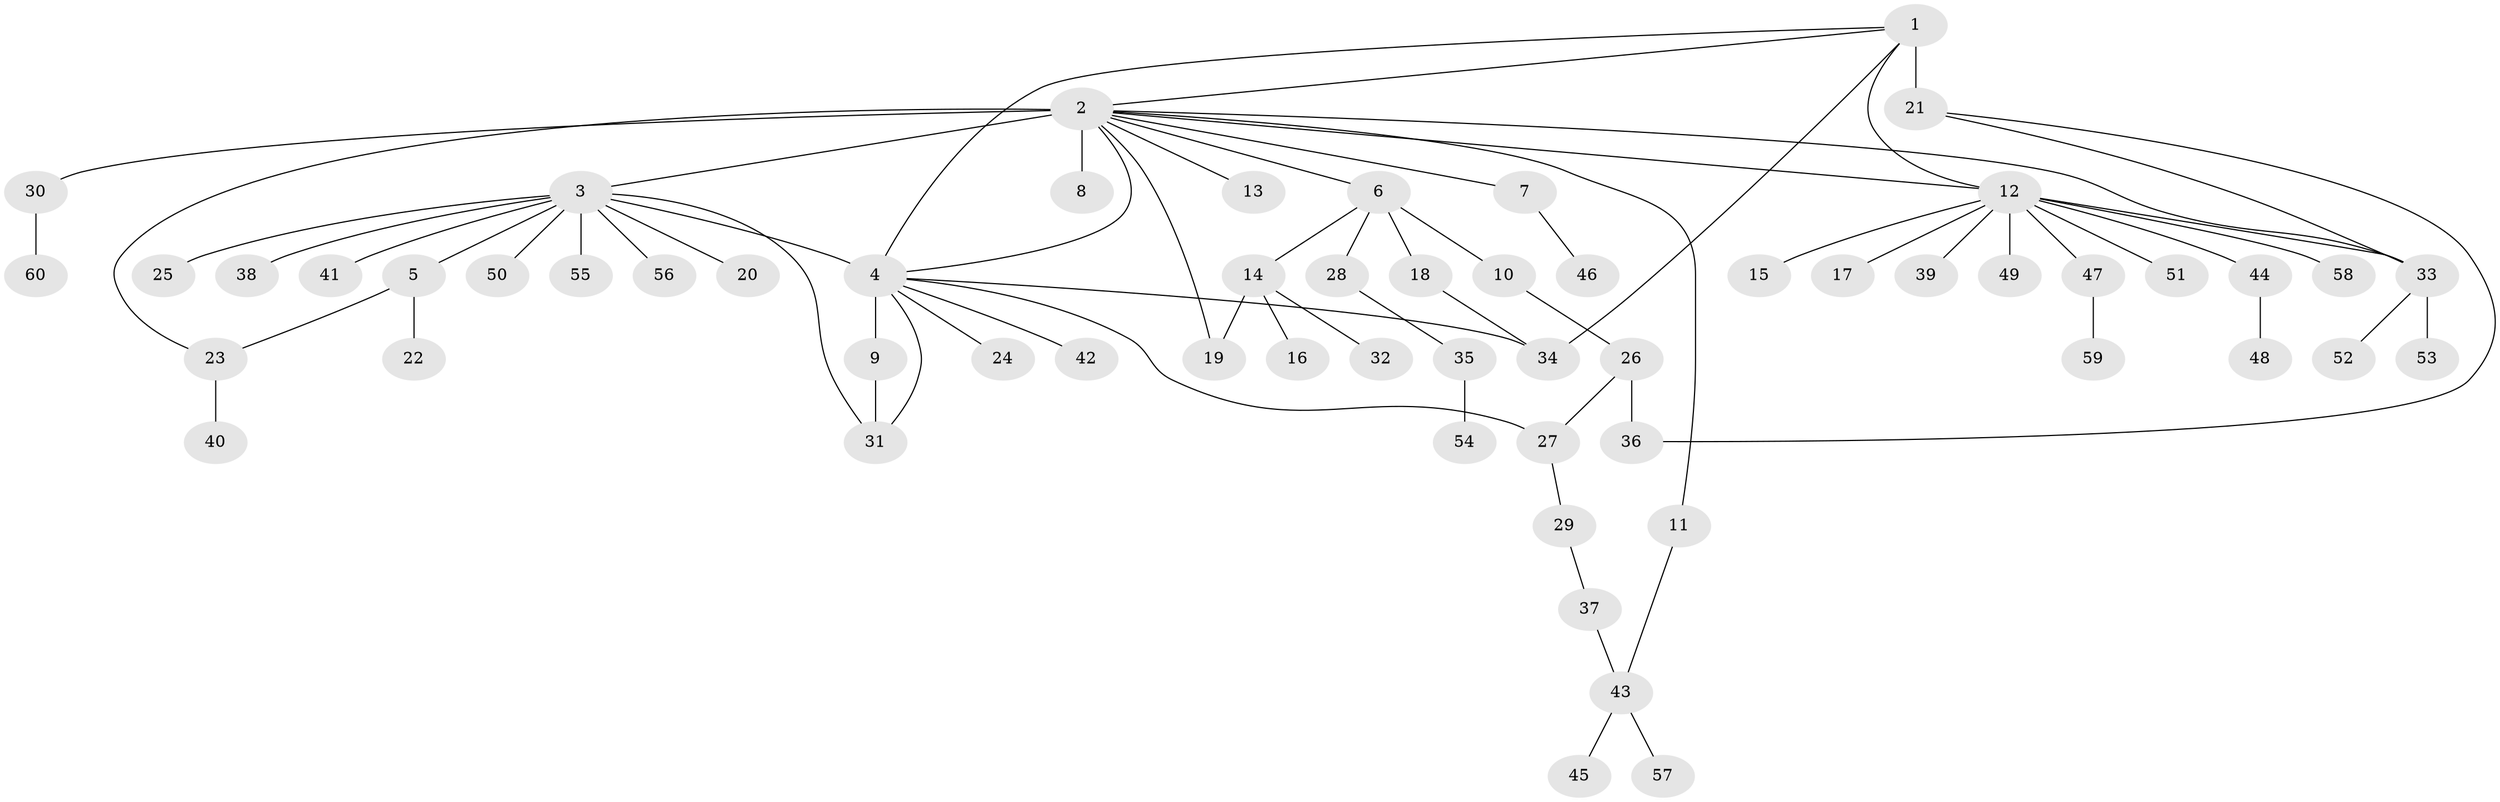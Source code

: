 // original degree distribution, {11: 0.008403361344537815, 21: 0.008403361344537815, 13: 0.01680672268907563, 17: 0.008403361344537815, 3: 0.12605042016806722, 7: 0.01680672268907563, 1: 0.6218487394957983, 2: 0.14285714285714285, 5: 0.01680672268907563, 4: 0.03361344537815126}
// Generated by graph-tools (version 1.1) at 2025/50/03/04/25 22:50:39]
// undirected, 60 vertices, 73 edges
graph export_dot {
  node [color=gray90,style=filled];
  1;
  2;
  3;
  4;
  5;
  6;
  7;
  8;
  9;
  10;
  11;
  12;
  13;
  14;
  15;
  16;
  17;
  18;
  19;
  20;
  21;
  22;
  23;
  24;
  25;
  26;
  27;
  28;
  29;
  30;
  31;
  32;
  33;
  34;
  35;
  36;
  37;
  38;
  39;
  40;
  41;
  42;
  43;
  44;
  45;
  46;
  47;
  48;
  49;
  50;
  51;
  52;
  53;
  54;
  55;
  56;
  57;
  58;
  59;
  60;
  1 -- 2 [weight=1.0];
  1 -- 4 [weight=1.0];
  1 -- 12 [weight=1.0];
  1 -- 21 [weight=5.0];
  1 -- 34 [weight=1.0];
  2 -- 3 [weight=1.0];
  2 -- 4 [weight=1.0];
  2 -- 6 [weight=1.0];
  2 -- 7 [weight=1.0];
  2 -- 8 [weight=8.0];
  2 -- 11 [weight=1.0];
  2 -- 12 [weight=1.0];
  2 -- 13 [weight=1.0];
  2 -- 19 [weight=1.0];
  2 -- 23 [weight=1.0];
  2 -- 30 [weight=1.0];
  2 -- 33 [weight=1.0];
  3 -- 4 [weight=1.0];
  3 -- 5 [weight=1.0];
  3 -- 20 [weight=1.0];
  3 -- 25 [weight=1.0];
  3 -- 31 [weight=1.0];
  3 -- 38 [weight=1.0];
  3 -- 41 [weight=1.0];
  3 -- 50 [weight=1.0];
  3 -- 55 [weight=1.0];
  3 -- 56 [weight=1.0];
  4 -- 9 [weight=8.0];
  4 -- 24 [weight=1.0];
  4 -- 27 [weight=1.0];
  4 -- 31 [weight=1.0];
  4 -- 34 [weight=1.0];
  4 -- 42 [weight=1.0];
  5 -- 22 [weight=2.0];
  5 -- 23 [weight=1.0];
  6 -- 10 [weight=2.0];
  6 -- 14 [weight=1.0];
  6 -- 18 [weight=1.0];
  6 -- 28 [weight=1.0];
  7 -- 46 [weight=1.0];
  9 -- 31 [weight=1.0];
  10 -- 26 [weight=1.0];
  11 -- 43 [weight=1.0];
  12 -- 15 [weight=1.0];
  12 -- 17 [weight=1.0];
  12 -- 33 [weight=1.0];
  12 -- 39 [weight=1.0];
  12 -- 44 [weight=1.0];
  12 -- 47 [weight=1.0];
  12 -- 49 [weight=1.0];
  12 -- 51 [weight=1.0];
  12 -- 58 [weight=1.0];
  14 -- 16 [weight=1.0];
  14 -- 19 [weight=1.0];
  14 -- 32 [weight=1.0];
  18 -- 34 [weight=1.0];
  21 -- 33 [weight=1.0];
  21 -- 36 [weight=1.0];
  23 -- 40 [weight=1.0];
  26 -- 27 [weight=1.0];
  26 -- 36 [weight=1.0];
  27 -- 29 [weight=1.0];
  28 -- 35 [weight=1.0];
  29 -- 37 [weight=1.0];
  30 -- 60 [weight=1.0];
  33 -- 52 [weight=1.0];
  33 -- 53 [weight=2.0];
  35 -- 54 [weight=1.0];
  37 -- 43 [weight=1.0];
  43 -- 45 [weight=1.0];
  43 -- 57 [weight=1.0];
  44 -- 48 [weight=2.0];
  47 -- 59 [weight=1.0];
}
